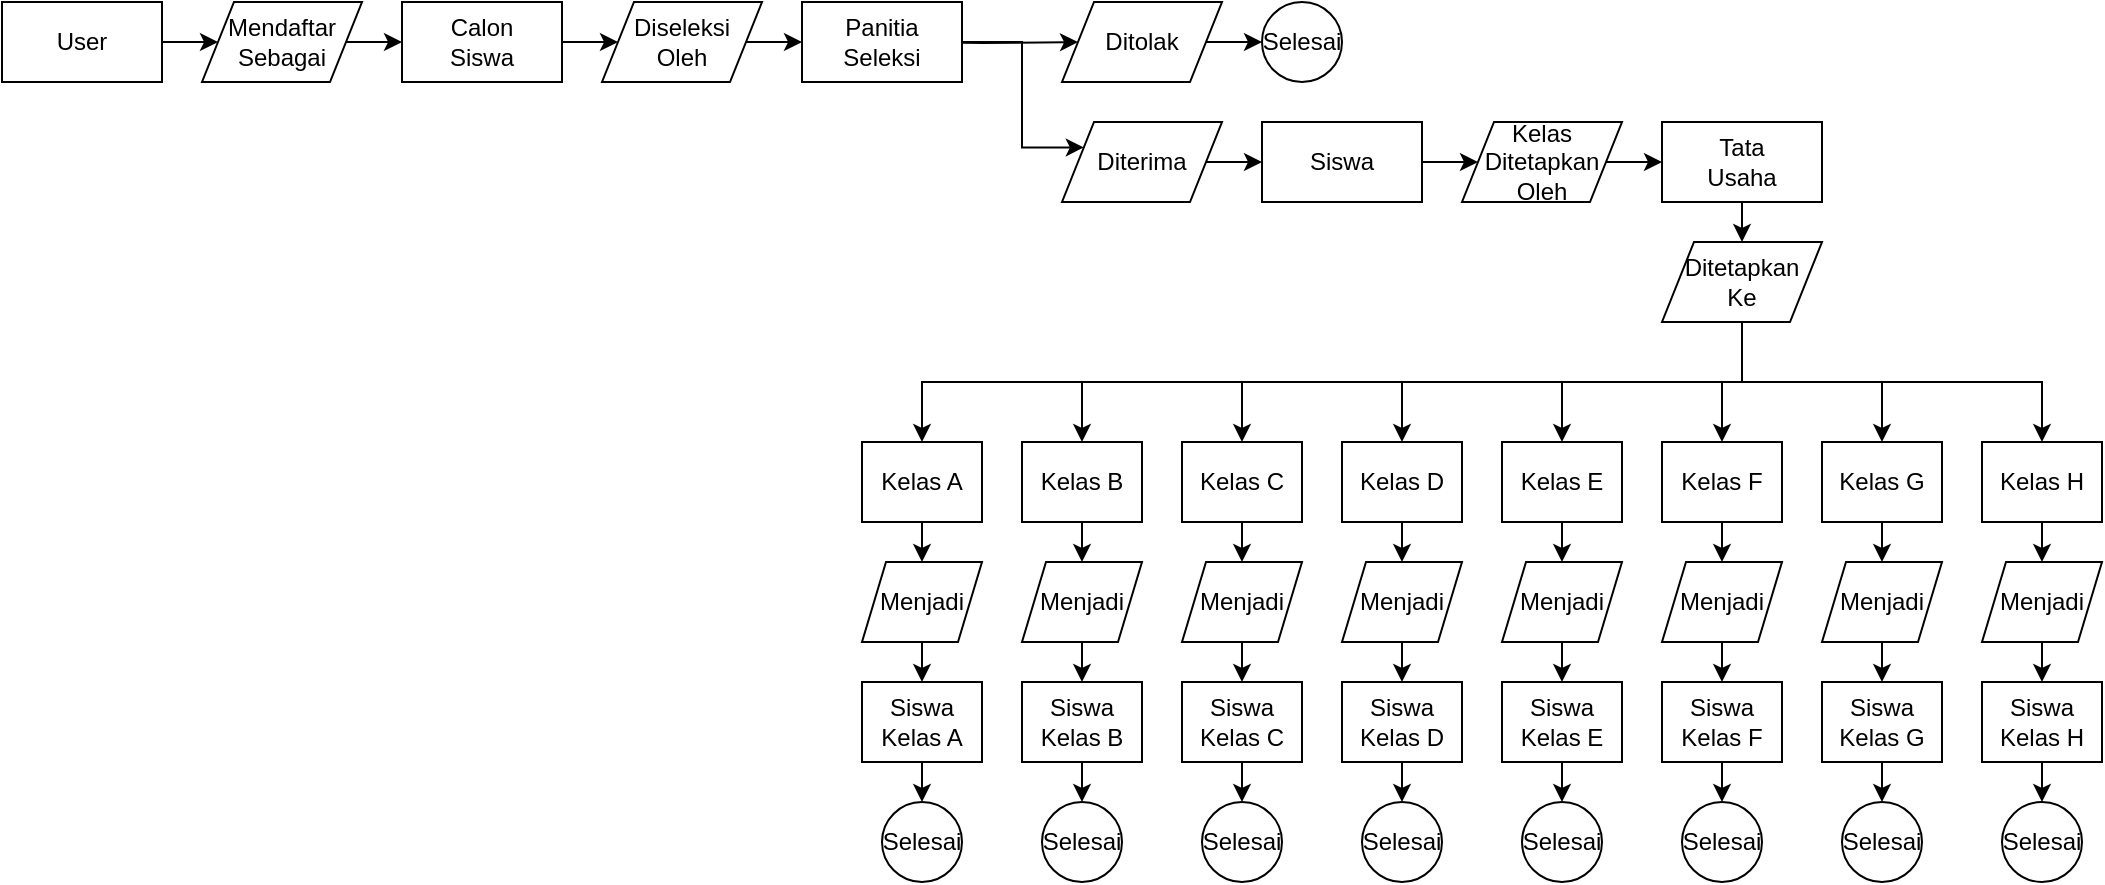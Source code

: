 <mxfile version="12.2.2" type="device" pages="2"><diagram id="wWTyFxYXVeLUujY4WRa7" name="Pendaftaran Calon Siswa"><mxGraphModel dx="1408" dy="818" grid="1" gridSize="5" guides="1" tooltips="1" connect="1" arrows="1" fold="1" page="1" pageScale="1" pageWidth="1169" pageHeight="827" math="0" shadow="0"><root><mxCell id="0"/><mxCell id="1" parent="0"/><mxCell id="PMxYKt8cjaiYQ04K2JHi-5" style="edgeStyle=orthogonalEdgeStyle;rounded=0;orthogonalLoop=1;jettySize=auto;html=1;exitX=1;exitY=0.5;exitDx=0;exitDy=0;entryX=0;entryY=0.5;entryDx=0;entryDy=0;" parent="1" source="PMxYKt8cjaiYQ04K2JHi-1" target="PMxYKt8cjaiYQ04K2JHi-4" edge="1"><mxGeometry relative="1" as="geometry"/></mxCell><mxCell id="PMxYKt8cjaiYQ04K2JHi-1" value="Mendaftar&lt;br&gt;Sebagai" style="shape=parallelogram;perimeter=parallelogramPerimeter;whiteSpace=wrap;html=1;" parent="1" vertex="1"><mxGeometry x="120" y="20" width="80" height="40" as="geometry"/></mxCell><mxCell id="PMxYKt8cjaiYQ04K2JHi-3" style="edgeStyle=orthogonalEdgeStyle;rounded=0;orthogonalLoop=1;jettySize=auto;html=1;exitX=1;exitY=0.5;exitDx=0;exitDy=0;entryX=0;entryY=0.5;entryDx=0;entryDy=0;" parent="1" source="PMxYKt8cjaiYQ04K2JHi-2" target="PMxYKt8cjaiYQ04K2JHi-1" edge="1"><mxGeometry relative="1" as="geometry"/></mxCell><mxCell id="PMxYKt8cjaiYQ04K2JHi-2" value="User" style="rounded=0;whiteSpace=wrap;html=1;" parent="1" vertex="1"><mxGeometry x="20" y="20" width="80" height="40" as="geometry"/></mxCell><mxCell id="PMxYKt8cjaiYQ04K2JHi-7" style="edgeStyle=orthogonalEdgeStyle;rounded=0;orthogonalLoop=1;jettySize=auto;html=1;exitX=1;exitY=0.5;exitDx=0;exitDy=0;entryX=0;entryY=0.5;entryDx=0;entryDy=0;" parent="1" source="PMxYKt8cjaiYQ04K2JHi-4" target="PMxYKt8cjaiYQ04K2JHi-6" edge="1"><mxGeometry relative="1" as="geometry"/></mxCell><mxCell id="PMxYKt8cjaiYQ04K2JHi-4" value="Calon&lt;br&gt;Siswa" style="rounded=0;whiteSpace=wrap;html=1;" parent="1" vertex="1"><mxGeometry x="220" y="20" width="80" height="40" as="geometry"/></mxCell><mxCell id="PMxYKt8cjaiYQ04K2JHi-9" style="edgeStyle=orthogonalEdgeStyle;rounded=0;orthogonalLoop=1;jettySize=auto;html=1;exitX=1;exitY=0.5;exitDx=0;exitDy=0;entryX=0;entryY=0.5;entryDx=0;entryDy=0;" parent="1" source="PMxYKt8cjaiYQ04K2JHi-6" target="PMxYKt8cjaiYQ04K2JHi-8" edge="1"><mxGeometry relative="1" as="geometry"/></mxCell><mxCell id="PMxYKt8cjaiYQ04K2JHi-6" value="Diseleksi&lt;br&gt;Oleh" style="shape=parallelogram;perimeter=parallelogramPerimeter;whiteSpace=wrap;html=1;" parent="1" vertex="1"><mxGeometry x="320" y="20" width="80" height="40" as="geometry"/></mxCell><mxCell id="PMxYKt8cjaiYQ04K2JHi-101" style="edgeStyle=orthogonalEdgeStyle;rounded=0;orthogonalLoop=1;jettySize=auto;html=1;exitX=1;exitY=0.5;exitDx=0;exitDy=0;entryX=0;entryY=0.5;entryDx=0;entryDy=0;" parent="1" target="PMxYKt8cjaiYQ04K2JHi-13" edge="1"><mxGeometry relative="1" as="geometry"><mxPoint x="470" y="40" as="sourcePoint"/></mxGeometry></mxCell><mxCell id="PMxYKt8cjaiYQ04K2JHi-102" style="edgeStyle=orthogonalEdgeStyle;rounded=0;orthogonalLoop=1;jettySize=auto;html=1;exitX=1;exitY=0.5;exitDx=0;exitDy=0;entryX=0;entryY=0.25;entryDx=0;entryDy=0;" parent="1" target="PMxYKt8cjaiYQ04K2JHi-18" edge="1"><mxGeometry relative="1" as="geometry"><mxPoint x="470" y="40" as="sourcePoint"/><Array as="points"><mxPoint x="530" y="40"/><mxPoint x="530" y="93"/></Array></mxGeometry></mxCell><mxCell id="PMxYKt8cjaiYQ04K2JHi-8" value="Panitia Seleksi" style="rounded=0;whiteSpace=wrap;html=1;" parent="1" vertex="1"><mxGeometry x="420" y="20" width="80" height="40" as="geometry"/></mxCell><mxCell id="PMxYKt8cjaiYQ04K2JHi-16" style="edgeStyle=orthogonalEdgeStyle;rounded=0;orthogonalLoop=1;jettySize=auto;html=1;exitX=1;exitY=0.5;exitDx=0;exitDy=0;entryX=0;entryY=0.5;entryDx=0;entryDy=0;" parent="1" source="PMxYKt8cjaiYQ04K2JHi-13" edge="1"><mxGeometry relative="1" as="geometry"><mxPoint x="650" y="40" as="targetPoint"/></mxGeometry></mxCell><mxCell id="PMxYKt8cjaiYQ04K2JHi-13" value="Ditolak" style="shape=parallelogram;perimeter=parallelogramPerimeter;whiteSpace=wrap;html=1;" parent="1" vertex="1"><mxGeometry x="550" y="20" width="80" height="40" as="geometry"/></mxCell><mxCell id="PMxYKt8cjaiYQ04K2JHi-17" value="Selesai" style="ellipse;whiteSpace=wrap;html=1;aspect=fixed;" parent="1" vertex="1"><mxGeometry x="650" y="20" width="40" height="40" as="geometry"/></mxCell><mxCell id="PMxYKt8cjaiYQ04K2JHi-22" style="edgeStyle=orthogonalEdgeStyle;rounded=0;orthogonalLoop=1;jettySize=auto;html=1;exitX=1;exitY=0.5;exitDx=0;exitDy=0;entryX=0;entryY=0.5;entryDx=0;entryDy=0;" parent="1" source="PMxYKt8cjaiYQ04K2JHi-18" target="PMxYKt8cjaiYQ04K2JHi-20" edge="1"><mxGeometry relative="1" as="geometry"/></mxCell><mxCell id="PMxYKt8cjaiYQ04K2JHi-18" value="Diterima" style="shape=parallelogram;perimeter=parallelogramPerimeter;whiteSpace=wrap;html=1;" parent="1" vertex="1"><mxGeometry x="550" y="80" width="80" height="40" as="geometry"/></mxCell><mxCell id="PMxYKt8cjaiYQ04K2JHi-24" style="edgeStyle=orthogonalEdgeStyle;rounded=0;orthogonalLoop=1;jettySize=auto;html=1;exitX=1;exitY=0.5;exitDx=0;exitDy=0;entryX=0;entryY=0.5;entryDx=0;entryDy=0;" parent="1" source="PMxYKt8cjaiYQ04K2JHi-20" target="PMxYKt8cjaiYQ04K2JHi-23" edge="1"><mxGeometry relative="1" as="geometry"/></mxCell><mxCell id="PMxYKt8cjaiYQ04K2JHi-20" value="Siswa" style="rounded=0;whiteSpace=wrap;html=1;" parent="1" vertex="1"><mxGeometry x="650" y="80" width="80" height="40" as="geometry"/></mxCell><mxCell id="PMxYKt8cjaiYQ04K2JHi-26" style="edgeStyle=orthogonalEdgeStyle;rounded=0;orthogonalLoop=1;jettySize=auto;html=1;exitX=1;exitY=0.5;exitDx=0;exitDy=0;entryX=0;entryY=0.5;entryDx=0;entryDy=0;" parent="1" source="PMxYKt8cjaiYQ04K2JHi-23" target="PMxYKt8cjaiYQ04K2JHi-25" edge="1"><mxGeometry relative="1" as="geometry"/></mxCell><mxCell id="PMxYKt8cjaiYQ04K2JHi-23" value="Kelas Ditetapkan&lt;br&gt;Oleh" style="shape=parallelogram;perimeter=parallelogramPerimeter;whiteSpace=wrap;html=1;" parent="1" vertex="1"><mxGeometry x="750" y="80" width="80" height="40" as="geometry"/></mxCell><mxCell id="PMxYKt8cjaiYQ04K2JHi-41" style="edgeStyle=orthogonalEdgeStyle;rounded=0;orthogonalLoop=1;jettySize=auto;html=1;exitX=0.5;exitY=1;exitDx=0;exitDy=0;entryX=0.5;entryY=0;entryDx=0;entryDy=0;" parent="1" source="PMxYKt8cjaiYQ04K2JHi-25" target="PMxYKt8cjaiYQ04K2JHi-40" edge="1"><mxGeometry relative="1" as="geometry"/></mxCell><mxCell id="PMxYKt8cjaiYQ04K2JHi-25" value="Tata&lt;br&gt;Usaha" style="rounded=0;whiteSpace=wrap;html=1;" parent="1" vertex="1"><mxGeometry x="850" y="80" width="80" height="40" as="geometry"/></mxCell><mxCell id="PMxYKt8cjaiYQ04K2JHi-79" style="edgeStyle=orthogonalEdgeStyle;rounded=0;orthogonalLoop=1;jettySize=auto;html=1;exitX=0.5;exitY=1;exitDx=0;exitDy=0;entryX=0.5;entryY=0;entryDx=0;entryDy=0;" parent="1" source="PMxYKt8cjaiYQ04K2JHi-27" target="PMxYKt8cjaiYQ04K2JHi-51" edge="1"><mxGeometry relative="1" as="geometry"/></mxCell><mxCell id="PMxYKt8cjaiYQ04K2JHi-27" value="Kelas A" style="rounded=0;whiteSpace=wrap;html=1;" parent="1" vertex="1"><mxGeometry x="450" y="240" width="60" height="40" as="geometry"/></mxCell><mxCell id="PMxYKt8cjaiYQ04K2JHi-80" style="edgeStyle=orthogonalEdgeStyle;rounded=0;orthogonalLoop=1;jettySize=auto;html=1;exitX=0.5;exitY=1;exitDx=0;exitDy=0;entryX=0.5;entryY=0;entryDx=0;entryDy=0;" parent="1" source="PMxYKt8cjaiYQ04K2JHi-28" target="PMxYKt8cjaiYQ04K2JHi-60" edge="1"><mxGeometry relative="1" as="geometry"/></mxCell><mxCell id="PMxYKt8cjaiYQ04K2JHi-28" value="Kelas B" style="rounded=0;whiteSpace=wrap;html=1;" parent="1" vertex="1"><mxGeometry x="530" y="240" width="60" height="40" as="geometry"/></mxCell><mxCell id="PMxYKt8cjaiYQ04K2JHi-81" style="edgeStyle=orthogonalEdgeStyle;rounded=0;orthogonalLoop=1;jettySize=auto;html=1;exitX=0.5;exitY=1;exitDx=0;exitDy=0;entryX=0.5;entryY=0;entryDx=0;entryDy=0;" parent="1" source="PMxYKt8cjaiYQ04K2JHi-29" target="PMxYKt8cjaiYQ04K2JHi-61" edge="1"><mxGeometry relative="1" as="geometry"/></mxCell><mxCell id="PMxYKt8cjaiYQ04K2JHi-29" value="Kelas C" style="rounded=0;whiteSpace=wrap;html=1;" parent="1" vertex="1"><mxGeometry x="610" y="240" width="60" height="40" as="geometry"/></mxCell><mxCell id="PMxYKt8cjaiYQ04K2JHi-82" style="edgeStyle=orthogonalEdgeStyle;rounded=0;orthogonalLoop=1;jettySize=auto;html=1;exitX=0.5;exitY=1;exitDx=0;exitDy=0;entryX=0.5;entryY=0;entryDx=0;entryDy=0;" parent="1" source="PMxYKt8cjaiYQ04K2JHi-30" target="PMxYKt8cjaiYQ04K2JHi-62" edge="1"><mxGeometry relative="1" as="geometry"/></mxCell><mxCell id="PMxYKt8cjaiYQ04K2JHi-30" value="Kelas D" style="rounded=0;whiteSpace=wrap;html=1;" parent="1" vertex="1"><mxGeometry x="690" y="240" width="60" height="40" as="geometry"/></mxCell><mxCell id="PMxYKt8cjaiYQ04K2JHi-83" style="edgeStyle=orthogonalEdgeStyle;rounded=0;orthogonalLoop=1;jettySize=auto;html=1;exitX=0.5;exitY=1;exitDx=0;exitDy=0;entryX=0.5;entryY=0;entryDx=0;entryDy=0;" parent="1" source="PMxYKt8cjaiYQ04K2JHi-31" target="PMxYKt8cjaiYQ04K2JHi-63" edge="1"><mxGeometry relative="1" as="geometry"/></mxCell><mxCell id="PMxYKt8cjaiYQ04K2JHi-31" value="Kelas E" style="rounded=0;whiteSpace=wrap;html=1;" parent="1" vertex="1"><mxGeometry x="770" y="240" width="60" height="40" as="geometry"/></mxCell><mxCell id="PMxYKt8cjaiYQ04K2JHi-84" style="edgeStyle=orthogonalEdgeStyle;rounded=0;orthogonalLoop=1;jettySize=auto;html=1;exitX=0.5;exitY=1;exitDx=0;exitDy=0;entryX=0.5;entryY=0;entryDx=0;entryDy=0;" parent="1" source="PMxYKt8cjaiYQ04K2JHi-32" target="PMxYKt8cjaiYQ04K2JHi-64" edge="1"><mxGeometry relative="1" as="geometry"/></mxCell><mxCell id="PMxYKt8cjaiYQ04K2JHi-32" value="Kelas F" style="rounded=0;whiteSpace=wrap;html=1;" parent="1" vertex="1"><mxGeometry x="850" y="240" width="60" height="40" as="geometry"/></mxCell><mxCell id="PMxYKt8cjaiYQ04K2JHi-69" style="edgeStyle=orthogonalEdgeStyle;rounded=0;orthogonalLoop=1;jettySize=auto;html=1;exitX=0.5;exitY=1;exitDx=0;exitDy=0;entryX=0.5;entryY=0;entryDx=0;entryDy=0;" parent="1" source="PMxYKt8cjaiYQ04K2JHi-33" target="PMxYKt8cjaiYQ04K2JHi-65" edge="1"><mxGeometry relative="1" as="geometry"/></mxCell><mxCell id="PMxYKt8cjaiYQ04K2JHi-33" value="Kelas G" style="rounded=0;whiteSpace=wrap;html=1;" parent="1" vertex="1"><mxGeometry x="930" y="240" width="60" height="40" as="geometry"/></mxCell><mxCell id="PMxYKt8cjaiYQ04K2JHi-67" style="edgeStyle=orthogonalEdgeStyle;rounded=0;orthogonalLoop=1;jettySize=auto;html=1;exitX=0.5;exitY=1;exitDx=0;exitDy=0;entryX=0.5;entryY=0;entryDx=0;entryDy=0;" parent="1" source="PMxYKt8cjaiYQ04K2JHi-34" target="PMxYKt8cjaiYQ04K2JHi-66" edge="1"><mxGeometry relative="1" as="geometry"/></mxCell><mxCell id="PMxYKt8cjaiYQ04K2JHi-34" value="Kelas H" style="rounded=0;whiteSpace=wrap;html=1;" parent="1" vertex="1"><mxGeometry x="1010" y="240" width="60" height="40" as="geometry"/></mxCell><mxCell id="PMxYKt8cjaiYQ04K2JHi-43" style="edgeStyle=orthogonalEdgeStyle;rounded=0;orthogonalLoop=1;jettySize=auto;html=1;exitX=0.5;exitY=1;exitDx=0;exitDy=0;entryX=0.5;entryY=0;entryDx=0;entryDy=0;" parent="1" source="PMxYKt8cjaiYQ04K2JHi-40" target="PMxYKt8cjaiYQ04K2JHi-27" edge="1"><mxGeometry relative="1" as="geometry"/></mxCell><mxCell id="PMxYKt8cjaiYQ04K2JHi-44" style="edgeStyle=orthogonalEdgeStyle;rounded=0;orthogonalLoop=1;jettySize=auto;html=1;exitX=0.5;exitY=1;exitDx=0;exitDy=0;entryX=0.5;entryY=0;entryDx=0;entryDy=0;" parent="1" source="PMxYKt8cjaiYQ04K2JHi-40" target="PMxYKt8cjaiYQ04K2JHi-28" edge="1"><mxGeometry relative="1" as="geometry"/></mxCell><mxCell id="PMxYKt8cjaiYQ04K2JHi-45" style="edgeStyle=orthogonalEdgeStyle;rounded=0;orthogonalLoop=1;jettySize=auto;html=1;exitX=0.5;exitY=1;exitDx=0;exitDy=0;entryX=0.5;entryY=0;entryDx=0;entryDy=0;" parent="1" source="PMxYKt8cjaiYQ04K2JHi-40" target="PMxYKt8cjaiYQ04K2JHi-29" edge="1"><mxGeometry relative="1" as="geometry"/></mxCell><mxCell id="PMxYKt8cjaiYQ04K2JHi-46" style="edgeStyle=orthogonalEdgeStyle;rounded=0;orthogonalLoop=1;jettySize=auto;html=1;exitX=0.5;exitY=1;exitDx=0;exitDy=0;entryX=0.5;entryY=0;entryDx=0;entryDy=0;" parent="1" source="PMxYKt8cjaiYQ04K2JHi-40" target="PMxYKt8cjaiYQ04K2JHi-30" edge="1"><mxGeometry relative="1" as="geometry"/></mxCell><mxCell id="PMxYKt8cjaiYQ04K2JHi-47" style="edgeStyle=orthogonalEdgeStyle;rounded=0;orthogonalLoop=1;jettySize=auto;html=1;exitX=0.5;exitY=1;exitDx=0;exitDy=0;entryX=0.5;entryY=0;entryDx=0;entryDy=0;" parent="1" source="PMxYKt8cjaiYQ04K2JHi-40" target="PMxYKt8cjaiYQ04K2JHi-31" edge="1"><mxGeometry relative="1" as="geometry"/></mxCell><mxCell id="PMxYKt8cjaiYQ04K2JHi-48" style="edgeStyle=orthogonalEdgeStyle;rounded=0;orthogonalLoop=1;jettySize=auto;html=1;exitX=0.5;exitY=1;exitDx=0;exitDy=0;entryX=0.5;entryY=0;entryDx=0;entryDy=0;" parent="1" source="PMxYKt8cjaiYQ04K2JHi-40" target="PMxYKt8cjaiYQ04K2JHi-32" edge="1"><mxGeometry relative="1" as="geometry"/></mxCell><mxCell id="PMxYKt8cjaiYQ04K2JHi-49" style="edgeStyle=orthogonalEdgeStyle;rounded=0;orthogonalLoop=1;jettySize=auto;html=1;exitX=0.5;exitY=1;exitDx=0;exitDy=0;entryX=0.5;entryY=0;entryDx=0;entryDy=0;" parent="1" source="PMxYKt8cjaiYQ04K2JHi-40" target="PMxYKt8cjaiYQ04K2JHi-33" edge="1"><mxGeometry relative="1" as="geometry"/></mxCell><mxCell id="PMxYKt8cjaiYQ04K2JHi-50" style="edgeStyle=orthogonalEdgeStyle;rounded=0;orthogonalLoop=1;jettySize=auto;html=1;exitX=0.5;exitY=1;exitDx=0;exitDy=0;entryX=0.5;entryY=0;entryDx=0;entryDy=0;" parent="1" source="PMxYKt8cjaiYQ04K2JHi-40" target="PMxYKt8cjaiYQ04K2JHi-34" edge="1"><mxGeometry relative="1" as="geometry"/></mxCell><mxCell id="PMxYKt8cjaiYQ04K2JHi-40" value="Ditetapkan&lt;br&gt;Ke" style="shape=parallelogram;perimeter=parallelogramPerimeter;whiteSpace=wrap;html=1;" parent="1" vertex="1"><mxGeometry x="850" y="140" width="80" height="40" as="geometry"/></mxCell><mxCell id="PMxYKt8cjaiYQ04K2JHi-78" style="edgeStyle=orthogonalEdgeStyle;rounded=0;orthogonalLoop=1;jettySize=auto;html=1;exitX=0.5;exitY=1;exitDx=0;exitDy=0;entryX=0.5;entryY=0;entryDx=0;entryDy=0;" parent="1" source="PMxYKt8cjaiYQ04K2JHi-51" target="PMxYKt8cjaiYQ04K2JHi-52" edge="1"><mxGeometry relative="1" as="geometry"/></mxCell><mxCell id="PMxYKt8cjaiYQ04K2JHi-51" value="Menjadi" style="shape=parallelogram;perimeter=parallelogramPerimeter;whiteSpace=wrap;html=1;" parent="1" vertex="1"><mxGeometry x="450" y="300" width="60" height="40" as="geometry"/></mxCell><mxCell id="PMxYKt8cjaiYQ04K2JHi-86" style="edgeStyle=orthogonalEdgeStyle;rounded=0;orthogonalLoop=1;jettySize=auto;html=1;exitX=0.5;exitY=1;exitDx=0;exitDy=0;entryX=0.5;entryY=0;entryDx=0;entryDy=0;" parent="1" source="PMxYKt8cjaiYQ04K2JHi-52" target="PMxYKt8cjaiYQ04K2JHi-85" edge="1"><mxGeometry relative="1" as="geometry"/></mxCell><mxCell id="PMxYKt8cjaiYQ04K2JHi-52" value="Siswa&lt;br&gt;Kelas A" style="rounded=0;whiteSpace=wrap;html=1;" parent="1" vertex="1"><mxGeometry x="450" y="360" width="60" height="40" as="geometry"/></mxCell><mxCell id="PMxYKt8cjaiYQ04K2JHi-94" style="edgeStyle=orthogonalEdgeStyle;rounded=0;orthogonalLoop=1;jettySize=auto;html=1;exitX=0.5;exitY=1;exitDx=0;exitDy=0;entryX=0.5;entryY=0;entryDx=0;entryDy=0;" parent="1" source="PMxYKt8cjaiYQ04K2JHi-53" target="PMxYKt8cjaiYQ04K2JHi-87" edge="1"><mxGeometry relative="1" as="geometry"/></mxCell><mxCell id="PMxYKt8cjaiYQ04K2JHi-53" value="Siswa&lt;br&gt;Kelas B" style="rounded=0;whiteSpace=wrap;html=1;" parent="1" vertex="1"><mxGeometry x="530" y="360" width="60" height="40" as="geometry"/></mxCell><mxCell id="PMxYKt8cjaiYQ04K2JHi-95" style="edgeStyle=orthogonalEdgeStyle;rounded=0;orthogonalLoop=1;jettySize=auto;html=1;exitX=0.5;exitY=1;exitDx=0;exitDy=0;entryX=0.5;entryY=0;entryDx=0;entryDy=0;" parent="1" source="PMxYKt8cjaiYQ04K2JHi-54" target="PMxYKt8cjaiYQ04K2JHi-88" edge="1"><mxGeometry relative="1" as="geometry"/></mxCell><mxCell id="PMxYKt8cjaiYQ04K2JHi-54" value="Siswa&lt;br&gt;Kelas C" style="rounded=0;whiteSpace=wrap;html=1;" parent="1" vertex="1"><mxGeometry x="610" y="360" width="60" height="40" as="geometry"/></mxCell><mxCell id="PMxYKt8cjaiYQ04K2JHi-96" style="edgeStyle=orthogonalEdgeStyle;rounded=0;orthogonalLoop=1;jettySize=auto;html=1;exitX=0.5;exitY=1;exitDx=0;exitDy=0;entryX=0.5;entryY=0;entryDx=0;entryDy=0;" parent="1" source="PMxYKt8cjaiYQ04K2JHi-55" target="PMxYKt8cjaiYQ04K2JHi-89" edge="1"><mxGeometry relative="1" as="geometry"/></mxCell><mxCell id="PMxYKt8cjaiYQ04K2JHi-55" value="Siswa&lt;br&gt;Kelas D" style="rounded=0;whiteSpace=wrap;html=1;" parent="1" vertex="1"><mxGeometry x="690" y="360" width="60" height="40" as="geometry"/></mxCell><mxCell id="PMxYKt8cjaiYQ04K2JHi-97" style="edgeStyle=orthogonalEdgeStyle;rounded=0;orthogonalLoop=1;jettySize=auto;html=1;exitX=0.5;exitY=1;exitDx=0;exitDy=0;entryX=0.5;entryY=0;entryDx=0;entryDy=0;" parent="1" source="PMxYKt8cjaiYQ04K2JHi-56" target="PMxYKt8cjaiYQ04K2JHi-90" edge="1"><mxGeometry relative="1" as="geometry"/></mxCell><mxCell id="PMxYKt8cjaiYQ04K2JHi-56" value="Siswa&lt;br&gt;Kelas E" style="rounded=0;whiteSpace=wrap;html=1;" parent="1" vertex="1"><mxGeometry x="770" y="360" width="60" height="40" as="geometry"/></mxCell><mxCell id="PMxYKt8cjaiYQ04K2JHi-98" style="edgeStyle=orthogonalEdgeStyle;rounded=0;orthogonalLoop=1;jettySize=auto;html=1;exitX=0.5;exitY=1;exitDx=0;exitDy=0;entryX=0.5;entryY=0;entryDx=0;entryDy=0;" parent="1" source="PMxYKt8cjaiYQ04K2JHi-57" target="PMxYKt8cjaiYQ04K2JHi-91" edge="1"><mxGeometry relative="1" as="geometry"/></mxCell><mxCell id="PMxYKt8cjaiYQ04K2JHi-57" value="Siswa&lt;br&gt;Kelas F" style="rounded=0;whiteSpace=wrap;html=1;" parent="1" vertex="1"><mxGeometry x="850" y="360" width="60" height="40" as="geometry"/></mxCell><mxCell id="PMxYKt8cjaiYQ04K2JHi-99" style="edgeStyle=orthogonalEdgeStyle;rounded=0;orthogonalLoop=1;jettySize=auto;html=1;exitX=0.5;exitY=1;exitDx=0;exitDy=0;entryX=0.5;entryY=0;entryDx=0;entryDy=0;" parent="1" source="PMxYKt8cjaiYQ04K2JHi-58" target="PMxYKt8cjaiYQ04K2JHi-92" edge="1"><mxGeometry relative="1" as="geometry"/></mxCell><mxCell id="PMxYKt8cjaiYQ04K2JHi-58" value="Siswa&lt;br&gt;Kelas G" style="rounded=0;whiteSpace=wrap;html=1;" parent="1" vertex="1"><mxGeometry x="930" y="360" width="60" height="40" as="geometry"/></mxCell><mxCell id="PMxYKt8cjaiYQ04K2JHi-100" style="edgeStyle=orthogonalEdgeStyle;rounded=0;orthogonalLoop=1;jettySize=auto;html=1;exitX=0.5;exitY=1;exitDx=0;exitDy=0;entryX=0.5;entryY=0;entryDx=0;entryDy=0;" parent="1" source="PMxYKt8cjaiYQ04K2JHi-59" target="PMxYKt8cjaiYQ04K2JHi-93" edge="1"><mxGeometry relative="1" as="geometry"/></mxCell><mxCell id="PMxYKt8cjaiYQ04K2JHi-59" value="Siswa&lt;br&gt;Kelas H" style="rounded=0;whiteSpace=wrap;html=1;" parent="1" vertex="1"><mxGeometry x="1010" y="360" width="60" height="40" as="geometry"/></mxCell><mxCell id="PMxYKt8cjaiYQ04K2JHi-77" style="edgeStyle=orthogonalEdgeStyle;rounded=0;orthogonalLoop=1;jettySize=auto;html=1;exitX=0.5;exitY=1;exitDx=0;exitDy=0;entryX=0.5;entryY=0;entryDx=0;entryDy=0;" parent="1" source="PMxYKt8cjaiYQ04K2JHi-60" target="PMxYKt8cjaiYQ04K2JHi-53" edge="1"><mxGeometry relative="1" as="geometry"/></mxCell><mxCell id="PMxYKt8cjaiYQ04K2JHi-60" value="Menjadi" style="shape=parallelogram;perimeter=parallelogramPerimeter;whiteSpace=wrap;html=1;" parent="1" vertex="1"><mxGeometry x="530" y="300" width="60" height="40" as="geometry"/></mxCell><mxCell id="PMxYKt8cjaiYQ04K2JHi-76" style="edgeStyle=orthogonalEdgeStyle;rounded=0;orthogonalLoop=1;jettySize=auto;html=1;exitX=0.5;exitY=1;exitDx=0;exitDy=0;entryX=0.5;entryY=0;entryDx=0;entryDy=0;" parent="1" source="PMxYKt8cjaiYQ04K2JHi-61" target="PMxYKt8cjaiYQ04K2JHi-54" edge="1"><mxGeometry relative="1" as="geometry"/></mxCell><mxCell id="PMxYKt8cjaiYQ04K2JHi-61" value="Menjadi" style="shape=parallelogram;perimeter=parallelogramPerimeter;whiteSpace=wrap;html=1;" parent="1" vertex="1"><mxGeometry x="610" y="300" width="60" height="40" as="geometry"/></mxCell><mxCell id="PMxYKt8cjaiYQ04K2JHi-75" style="edgeStyle=orthogonalEdgeStyle;rounded=0;orthogonalLoop=1;jettySize=auto;html=1;exitX=0.5;exitY=1;exitDx=0;exitDy=0;entryX=0.5;entryY=0;entryDx=0;entryDy=0;" parent="1" source="PMxYKt8cjaiYQ04K2JHi-62" target="PMxYKt8cjaiYQ04K2JHi-55" edge="1"><mxGeometry relative="1" as="geometry"/></mxCell><mxCell id="PMxYKt8cjaiYQ04K2JHi-62" value="Menjadi" style="shape=parallelogram;perimeter=parallelogramPerimeter;whiteSpace=wrap;html=1;" parent="1" vertex="1"><mxGeometry x="690" y="300" width="60" height="40" as="geometry"/></mxCell><mxCell id="PMxYKt8cjaiYQ04K2JHi-74" style="edgeStyle=orthogonalEdgeStyle;rounded=0;orthogonalLoop=1;jettySize=auto;html=1;exitX=0.5;exitY=1;exitDx=0;exitDy=0;entryX=0.5;entryY=0;entryDx=0;entryDy=0;" parent="1" source="PMxYKt8cjaiYQ04K2JHi-63" target="PMxYKt8cjaiYQ04K2JHi-56" edge="1"><mxGeometry relative="1" as="geometry"/></mxCell><mxCell id="PMxYKt8cjaiYQ04K2JHi-63" value="Menjadi" style="shape=parallelogram;perimeter=parallelogramPerimeter;whiteSpace=wrap;html=1;" parent="1" vertex="1"><mxGeometry x="770" y="300" width="60" height="40" as="geometry"/></mxCell><mxCell id="PMxYKt8cjaiYQ04K2JHi-73" style="edgeStyle=orthogonalEdgeStyle;rounded=0;orthogonalLoop=1;jettySize=auto;html=1;exitX=0.5;exitY=1;exitDx=0;exitDy=0;entryX=0.5;entryY=0;entryDx=0;entryDy=0;" parent="1" source="PMxYKt8cjaiYQ04K2JHi-64" target="PMxYKt8cjaiYQ04K2JHi-57" edge="1"><mxGeometry relative="1" as="geometry"/></mxCell><mxCell id="PMxYKt8cjaiYQ04K2JHi-64" value="Menjadi" style="shape=parallelogram;perimeter=parallelogramPerimeter;whiteSpace=wrap;html=1;" parent="1" vertex="1"><mxGeometry x="850" y="300" width="60" height="40" as="geometry"/></mxCell><mxCell id="PMxYKt8cjaiYQ04K2JHi-72" style="edgeStyle=orthogonalEdgeStyle;rounded=0;orthogonalLoop=1;jettySize=auto;html=1;exitX=0.5;exitY=1;exitDx=0;exitDy=0;entryX=0.5;entryY=0;entryDx=0;entryDy=0;" parent="1" source="PMxYKt8cjaiYQ04K2JHi-65" target="PMxYKt8cjaiYQ04K2JHi-58" edge="1"><mxGeometry relative="1" as="geometry"/></mxCell><mxCell id="PMxYKt8cjaiYQ04K2JHi-65" value="Menjadi" style="shape=parallelogram;perimeter=parallelogramPerimeter;whiteSpace=wrap;html=1;" parent="1" vertex="1"><mxGeometry x="930" y="300" width="60" height="40" as="geometry"/></mxCell><mxCell id="PMxYKt8cjaiYQ04K2JHi-68" style="edgeStyle=orthogonalEdgeStyle;rounded=0;orthogonalLoop=1;jettySize=auto;html=1;exitX=0.5;exitY=1;exitDx=0;exitDy=0;entryX=0.5;entryY=0;entryDx=0;entryDy=0;" parent="1" source="PMxYKt8cjaiYQ04K2JHi-66" target="PMxYKt8cjaiYQ04K2JHi-59" edge="1"><mxGeometry relative="1" as="geometry"/></mxCell><mxCell id="PMxYKt8cjaiYQ04K2JHi-66" value="Menjadi" style="shape=parallelogram;perimeter=parallelogramPerimeter;whiteSpace=wrap;html=1;" parent="1" vertex="1"><mxGeometry x="1010" y="300" width="60" height="40" as="geometry"/></mxCell><mxCell id="PMxYKt8cjaiYQ04K2JHi-85" value="Selesai" style="ellipse;whiteSpace=wrap;html=1;aspect=fixed;" parent="1" vertex="1"><mxGeometry x="460" y="420" width="40" height="40" as="geometry"/></mxCell><mxCell id="PMxYKt8cjaiYQ04K2JHi-87" value="Selesai" style="ellipse;whiteSpace=wrap;html=1;aspect=fixed;" parent="1" vertex="1"><mxGeometry x="540" y="420" width="40" height="40" as="geometry"/></mxCell><mxCell id="PMxYKt8cjaiYQ04K2JHi-88" value="Selesai" style="ellipse;whiteSpace=wrap;html=1;aspect=fixed;" parent="1" vertex="1"><mxGeometry x="620" y="420" width="40" height="40" as="geometry"/></mxCell><mxCell id="PMxYKt8cjaiYQ04K2JHi-89" value="Selesai" style="ellipse;whiteSpace=wrap;html=1;aspect=fixed;" parent="1" vertex="1"><mxGeometry x="700" y="420" width="40" height="40" as="geometry"/></mxCell><mxCell id="PMxYKt8cjaiYQ04K2JHi-90" value="Selesai" style="ellipse;whiteSpace=wrap;html=1;aspect=fixed;" parent="1" vertex="1"><mxGeometry x="780" y="420" width="40" height="40" as="geometry"/></mxCell><mxCell id="PMxYKt8cjaiYQ04K2JHi-91" value="Selesai" style="ellipse;whiteSpace=wrap;html=1;aspect=fixed;" parent="1" vertex="1"><mxGeometry x="860" y="420" width="40" height="40" as="geometry"/></mxCell><mxCell id="PMxYKt8cjaiYQ04K2JHi-92" value="Selesai" style="ellipse;whiteSpace=wrap;html=1;aspect=fixed;" parent="1" vertex="1"><mxGeometry x="940" y="420" width="40" height="40" as="geometry"/></mxCell><mxCell id="PMxYKt8cjaiYQ04K2JHi-93" value="Selesai" style="ellipse;whiteSpace=wrap;html=1;aspect=fixed;" parent="1" vertex="1"><mxGeometry x="1020" y="420" width="40" height="40" as="geometry"/></mxCell></root></mxGraphModel></diagram><diagram id="CBeeY47LEGRE7elHlh6c" name="Penilaian Guru Matpel"><mxGraphModel dx="1072" dy="802" grid="1" gridSize="5" guides="1" tooltips="1" connect="1" arrows="1" fold="1" page="1" pageScale="1" pageWidth="1169" pageHeight="827" math="0" shadow="0"><root><mxCell id="sFxIdeziR_ZpmAxvSsL1-0"/><mxCell id="sFxIdeziR_ZpmAxvSsL1-1" parent="sFxIdeziR_ZpmAxvSsL1-0"/><mxCell id="wUWA2wENtEMk9TaUNEJB-0" style="edgeStyle=orthogonalEdgeStyle;rounded=0;orthogonalLoop=1;jettySize=auto;html=1;exitX=1;exitY=0.5;exitDx=0;exitDy=0;entryX=0;entryY=0.5;entryDx=0;entryDy=0;" parent="sFxIdeziR_ZpmAxvSsL1-1" source="DtPtMiUB67UwHoyX5XQN-0" target="I-HW1WX6d7eHUKCH6r-4-0" edge="1"><mxGeometry relative="1" as="geometry"/></mxCell><mxCell id="DtPtMiUB67UwHoyX5XQN-0" value="Siswa&lt;br&gt;Kelas X" style="rounded=0;whiteSpace=wrap;html=1;" parent="sFxIdeziR_ZpmAxvSsL1-1" vertex="1"><mxGeometry x="20" y="20" width="80" height="40" as="geometry"/></mxCell><mxCell id="wUWA2wENtEMk9TaUNEJB-7" style="edgeStyle=orthogonalEdgeStyle;rounded=0;orthogonalLoop=1;jettySize=auto;html=1;exitX=1;exitY=0.5;exitDx=0;exitDy=0;entryX=0;entryY=0.5;entryDx=0;entryDy=0;" parent="sFxIdeziR_ZpmAxvSsL1-1" source="I-HW1WX6d7eHUKCH6r-4-0" target="wUWA2wENtEMk9TaUNEJB-6" edge="1"><mxGeometry relative="1" as="geometry"/></mxCell><mxCell id="I-HW1WX6d7eHUKCH6r-4-0" value="Melakukan" style="shape=parallelogram;perimeter=parallelogramPerimeter;whiteSpace=wrap;html=1;" parent="sFxIdeziR_ZpmAxvSsL1-1" vertex="1"><mxGeometry x="120" y="20" width="80" height="40" as="geometry"/></mxCell><mxCell id="wUWA2wENtEMk9TaUNEJB-4" style="edgeStyle=orthogonalEdgeStyle;rounded=0;orthogonalLoop=1;jettySize=auto;html=1;exitX=1;exitY=0.5;exitDx=0;exitDy=0;entryX=0;entryY=0.5;entryDx=0;entryDy=0;" parent="sFxIdeziR_ZpmAxvSsL1-1" source="wUWA2wENtEMk9TaUNEJB-1" target="wUWA2wENtEMk9TaUNEJB-3" edge="1"><mxGeometry relative="1" as="geometry"/></mxCell><mxCell id="wUWA2wENtEMk9TaUNEJB-1" value="Guru&lt;br&gt;Mapel K" style="rounded=0;whiteSpace=wrap;html=1;" parent="sFxIdeziR_ZpmAxvSsL1-1" vertex="1"><mxGeometry x="20" y="80" width="80" height="40" as="geometry"/></mxCell><mxCell id="wUWA2wENtEMk9TaUNEJB-8" style="edgeStyle=orthogonalEdgeStyle;rounded=0;orthogonalLoop=1;jettySize=auto;html=1;exitX=1;exitY=0.5;exitDx=0;exitDy=0;entryX=0.5;entryY=1;entryDx=0;entryDy=0;" parent="sFxIdeziR_ZpmAxvSsL1-1" source="wUWA2wENtEMk9TaUNEJB-3" target="wUWA2wENtEMk9TaUNEJB-6" edge="1"><mxGeometry relative="1" as="geometry"/></mxCell><mxCell id="wUWA2wENtEMk9TaUNEJB-3" value="Melakukan" style="shape=parallelogram;perimeter=parallelogramPerimeter;whiteSpace=wrap;html=1;" parent="sFxIdeziR_ZpmAxvSsL1-1" vertex="1"><mxGeometry x="120" y="80" width="80" height="40" as="geometry"/></mxCell><mxCell id="wUWA2wENtEMk9TaUNEJB-10" style="edgeStyle=orthogonalEdgeStyle;rounded=0;orthogonalLoop=1;jettySize=auto;html=1;exitX=1;exitY=0.5;exitDx=0;exitDy=0;entryX=0;entryY=0.5;entryDx=0;entryDy=0;" parent="sFxIdeziR_ZpmAxvSsL1-1" source="wUWA2wENtEMk9TaUNEJB-6" target="wUWA2wENtEMk9TaUNEJB-9" edge="1"><mxGeometry relative="1" as="geometry"/></mxCell><mxCell id="wUWA2wENtEMk9TaUNEJB-6" value="Kegiatan&lt;br&gt;Belajar&lt;br&gt;Mengajar" style="rounded=0;whiteSpace=wrap;html=1;" parent="sFxIdeziR_ZpmAxvSsL1-1" vertex="1"><mxGeometry x="220" y="20" width="80" height="40" as="geometry"/></mxCell><mxCell id="wUWA2wENtEMk9TaUNEJB-12" style="edgeStyle=orthogonalEdgeStyle;rounded=0;orthogonalLoop=1;jettySize=auto;html=1;exitX=1;exitY=0.5;exitDx=0;exitDy=0;entryX=0;entryY=0.5;entryDx=0;entryDy=0;" parent="sFxIdeziR_ZpmAxvSsL1-1" source="wUWA2wENtEMk9TaUNEJB-9" target="wUWA2wENtEMk9TaUNEJB-11" edge="1"><mxGeometry relative="1" as="geometry"/></mxCell><mxCell id="wUWA2wENtEMk9TaUNEJB-9" value="Siswa&lt;br&gt;Dinilai" style="shape=parallelogram;perimeter=parallelogramPerimeter;whiteSpace=wrap;html=1;" parent="sFxIdeziR_ZpmAxvSsL1-1" vertex="1"><mxGeometry x="320" y="20" width="80" height="40" as="geometry"/></mxCell><mxCell id="wUWA2wENtEMk9TaUNEJB-11" value="Guru&lt;br&gt;Mapel K" style="rounded=0;whiteSpace=wrap;html=1;" parent="sFxIdeziR_ZpmAxvSsL1-1" vertex="1"><mxGeometry x="420" y="20" width="80" height="40" as="geometry"/></mxCell></root></mxGraphModel></diagram></mxfile>